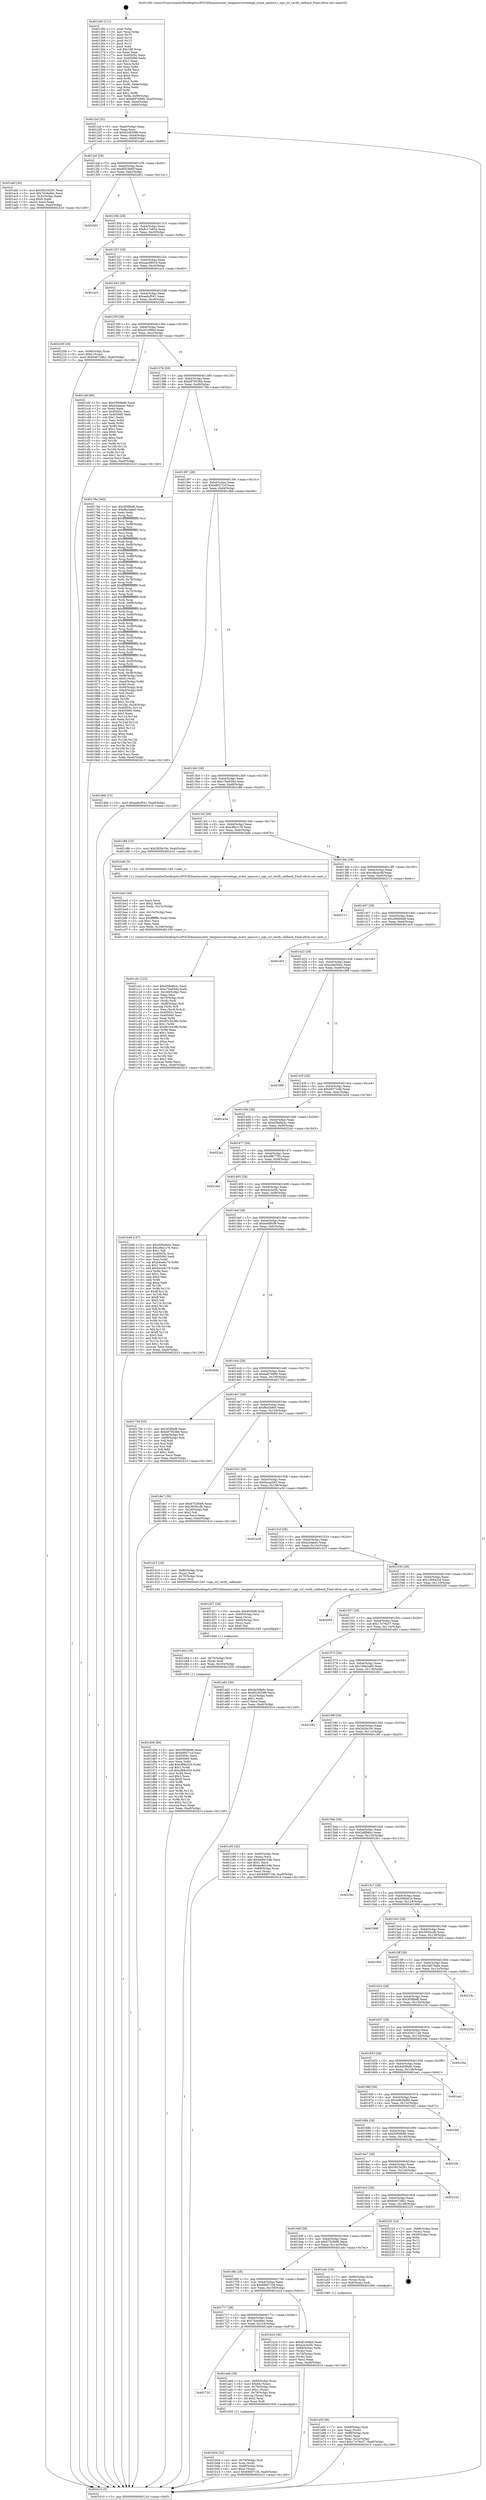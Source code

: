 digraph "0x401260" {
  label = "0x401260 (/mnt/c/Users/mathe/Desktop/tcc/POCII/binaries/extr_tenginesrceventngx_event_openssl.c_ngx_ssl_verify_callback_Final-ollvm.out::main(0))"
  labelloc = "t"
  node[shape=record]

  Entry [label="",width=0.3,height=0.3,shape=circle,fillcolor=black,style=filled]
  "0x4012cf" [label="{
     0x4012cf [32]\l
     | [instrs]\l
     &nbsp;&nbsp;0x4012cf \<+6\>: mov -0xa0(%rbp),%eax\l
     &nbsp;&nbsp;0x4012d5 \<+2\>: mov %eax,%ecx\l
     &nbsp;&nbsp;0x4012d7 \<+6\>: sub $0x82c92098,%ecx\l
     &nbsp;&nbsp;0x4012dd \<+6\>: mov %eax,-0xb4(%rbp)\l
     &nbsp;&nbsp;0x4012e3 \<+6\>: mov %ecx,-0xb8(%rbp)\l
     &nbsp;&nbsp;0x4012e9 \<+6\>: je 0000000000401abf \<main+0x85f\>\l
  }"]
  "0x401abf" [label="{
     0x401abf [30]\l
     | [instrs]\l
     &nbsp;&nbsp;0x401abf \<+5\>: mov $0x59234281,%eax\l
     &nbsp;&nbsp;0x401ac4 \<+5\>: mov $0x7444a8ec,%ecx\l
     &nbsp;&nbsp;0x401ac9 \<+3\>: mov -0x2c(%rbp),%edx\l
     &nbsp;&nbsp;0x401acc \<+3\>: cmp $0x0,%edx\l
     &nbsp;&nbsp;0x401acf \<+3\>: cmove %ecx,%eax\l
     &nbsp;&nbsp;0x401ad2 \<+6\>: mov %eax,-0xa0(%rbp)\l
     &nbsp;&nbsp;0x401ad8 \<+5\>: jmp 0000000000402410 \<main+0x11b0\>\l
  }"]
  "0x4012ef" [label="{
     0x4012ef [28]\l
     | [instrs]\l
     &nbsp;&nbsp;0x4012ef \<+5\>: jmp 00000000004012f4 \<main+0x94\>\l
     &nbsp;&nbsp;0x4012f4 \<+6\>: mov -0xb4(%rbp),%eax\l
     &nbsp;&nbsp;0x4012fa \<+5\>: sub $0x8353fe6f,%eax\l
     &nbsp;&nbsp;0x4012ff \<+6\>: mov %eax,-0xbc(%rbp)\l
     &nbsp;&nbsp;0x401305 \<+6\>: je 0000000000402401 \<main+0x11a1\>\l
  }"]
  Exit [label="",width=0.3,height=0.3,shape=circle,fillcolor=black,style=filled,peripheries=2]
  "0x402401" [label="{
     0x402401\l
  }", style=dashed]
  "0x40130b" [label="{
     0x40130b [28]\l
     | [instrs]\l
     &nbsp;&nbsp;0x40130b \<+5\>: jmp 0000000000401310 \<main+0xb0\>\l
     &nbsp;&nbsp;0x401310 \<+6\>: mov -0xb4(%rbp),%eax\l
     &nbsp;&nbsp;0x401316 \<+5\>: sub $0x8c17a82e,%eax\l
     &nbsp;&nbsp;0x40131b \<+6\>: mov %eax,-0xc0(%rbp)\l
     &nbsp;&nbsp;0x401321 \<+6\>: je 00000000004021fa \<main+0xf9a\>\l
  }"]
  "0x401d56" [label="{
     0x401d56 [96]\l
     | [instrs]\l
     &nbsp;&nbsp;0x401d56 \<+5\>: mov $0x55f09b86,%eax\l
     &nbsp;&nbsp;0x401d5b \<+5\>: mov $0xb99371cf,%esi\l
     &nbsp;&nbsp;0x401d60 \<+7\>: mov 0x40505c,%ecx\l
     &nbsp;&nbsp;0x401d67 \<+7\>: mov 0x405060,%edx\l
     &nbsp;&nbsp;0x401d6e \<+3\>: mov %ecx,%r8d\l
     &nbsp;&nbsp;0x401d71 \<+7\>: add $0xcf68c020,%r8d\l
     &nbsp;&nbsp;0x401d78 \<+4\>: sub $0x1,%r8d\l
     &nbsp;&nbsp;0x401d7c \<+7\>: sub $0xcf68c020,%r8d\l
     &nbsp;&nbsp;0x401d83 \<+4\>: imul %r8d,%ecx\l
     &nbsp;&nbsp;0x401d87 \<+3\>: and $0x1,%ecx\l
     &nbsp;&nbsp;0x401d8a \<+3\>: cmp $0x0,%ecx\l
     &nbsp;&nbsp;0x401d8d \<+4\>: sete %r9b\l
     &nbsp;&nbsp;0x401d91 \<+3\>: cmp $0xa,%edx\l
     &nbsp;&nbsp;0x401d94 \<+4\>: setl %r10b\l
     &nbsp;&nbsp;0x401d98 \<+3\>: mov %r9b,%r11b\l
     &nbsp;&nbsp;0x401d9b \<+3\>: and %r10b,%r11b\l
     &nbsp;&nbsp;0x401d9e \<+3\>: xor %r10b,%r9b\l
     &nbsp;&nbsp;0x401da1 \<+3\>: or %r9b,%r11b\l
     &nbsp;&nbsp;0x401da4 \<+4\>: test $0x1,%r11b\l
     &nbsp;&nbsp;0x401da8 \<+3\>: cmovne %esi,%eax\l
     &nbsp;&nbsp;0x401dab \<+6\>: mov %eax,-0xa0(%rbp)\l
     &nbsp;&nbsp;0x401db1 \<+5\>: jmp 0000000000402410 \<main+0x11b0\>\l
  }"]
  "0x4021fa" [label="{
     0x4021fa\l
  }", style=dashed]
  "0x401327" [label="{
     0x401327 [28]\l
     | [instrs]\l
     &nbsp;&nbsp;0x401327 \<+5\>: jmp 000000000040132c \<main+0xcc\>\l
     &nbsp;&nbsp;0x40132c \<+6\>: mov -0xb4(%rbp),%eax\l
     &nbsp;&nbsp;0x401332 \<+5\>: sub $0xaac69016,%eax\l
     &nbsp;&nbsp;0x401337 \<+6\>: mov %eax,-0xc4(%rbp)\l
     &nbsp;&nbsp;0x40133d \<+6\>: je 0000000000401ec3 \<main+0xc63\>\l
  }"]
  "0x401d44" [label="{
     0x401d44 [18]\l
     | [instrs]\l
     &nbsp;&nbsp;0x401d44 \<+4\>: mov -0x70(%rbp),%rdi\l
     &nbsp;&nbsp;0x401d48 \<+3\>: mov (%rdi),%rdi\l
     &nbsp;&nbsp;0x401d4b \<+6\>: mov %eax,-0x164(%rbp)\l
     &nbsp;&nbsp;0x401d51 \<+5\>: call 0000000000401030 \<free@plt\>\l
     | [calls]\l
     &nbsp;&nbsp;0x401030 \{1\} (unknown)\l
  }"]
  "0x401ec3" [label="{
     0x401ec3\l
  }", style=dashed]
  "0x401343" [label="{
     0x401343 [28]\l
     | [instrs]\l
     &nbsp;&nbsp;0x401343 \<+5\>: jmp 0000000000401348 \<main+0xe8\>\l
     &nbsp;&nbsp;0x401348 \<+6\>: mov -0xb4(%rbp),%eax\l
     &nbsp;&nbsp;0x40134e \<+5\>: sub $0xae6cf541,%eax\l
     &nbsp;&nbsp;0x401353 \<+6\>: mov %eax,-0xc8(%rbp)\l
     &nbsp;&nbsp;0x401359 \<+6\>: je 0000000000402209 \<main+0xfa9\>\l
  }"]
  "0x401d27" [label="{
     0x401d27 [29]\l
     | [instrs]\l
     &nbsp;&nbsp;0x401d27 \<+10\>: movabs $0x4030d6,%rdi\l
     &nbsp;&nbsp;0x401d31 \<+4\>: mov -0x60(%rbp),%rsi\l
     &nbsp;&nbsp;0x401d35 \<+2\>: mov %eax,(%rsi)\l
     &nbsp;&nbsp;0x401d37 \<+4\>: mov -0x60(%rbp),%rsi\l
     &nbsp;&nbsp;0x401d3b \<+2\>: mov (%rsi),%esi\l
     &nbsp;&nbsp;0x401d3d \<+2\>: mov $0x0,%al\l
     &nbsp;&nbsp;0x401d3f \<+5\>: call 0000000000401040 \<printf@plt\>\l
     | [calls]\l
     &nbsp;&nbsp;0x401040 \{1\} (unknown)\l
  }"]
  "0x402209" [label="{
     0x402209 [28]\l
     | [instrs]\l
     &nbsp;&nbsp;0x402209 \<+7\>: mov -0x98(%rbp),%rax\l
     &nbsp;&nbsp;0x402210 \<+6\>: movl $0x0,(%rax)\l
     &nbsp;&nbsp;0x402216 \<+10\>: movl $0x646728b1,-0xa0(%rbp)\l
     &nbsp;&nbsp;0x402220 \<+5\>: jmp 0000000000402410 \<main+0x11b0\>\l
  }"]
  "0x40135f" [label="{
     0x40135f [28]\l
     | [instrs]\l
     &nbsp;&nbsp;0x40135f \<+5\>: jmp 0000000000401364 \<main+0x104\>\l
     &nbsp;&nbsp;0x401364 \<+6\>: mov -0xb4(%rbp),%eax\l
     &nbsp;&nbsp;0x40136a \<+5\>: sub $0xaf1c68bd,%eax\l
     &nbsp;&nbsp;0x40136f \<+6\>: mov %eax,-0xcc(%rbp)\l
     &nbsp;&nbsp;0x401375 \<+6\>: je 0000000000401cbf \<main+0xa5f\>\l
  }"]
  "0x401c0c" [label="{
     0x401c0c [122]\l
     | [instrs]\l
     &nbsp;&nbsp;0x401c0c \<+5\>: mov $0xd59a6b4c,%ecx\l
     &nbsp;&nbsp;0x401c11 \<+5\>: mov $0xc7be8344,%edx\l
     &nbsp;&nbsp;0x401c16 \<+6\>: mov -0x160(%rbp),%esi\l
     &nbsp;&nbsp;0x401c1c \<+3\>: imul %eax,%esi\l
     &nbsp;&nbsp;0x401c1f \<+4\>: mov -0x70(%rbp),%rdi\l
     &nbsp;&nbsp;0x401c23 \<+3\>: mov (%rdi),%rdi\l
     &nbsp;&nbsp;0x401c26 \<+4\>: mov -0x68(%rbp),%r8\l
     &nbsp;&nbsp;0x401c2a \<+3\>: movslq (%r8),%r8\l
     &nbsp;&nbsp;0x401c2d \<+4\>: mov %esi,(%rdi,%r8,4)\l
     &nbsp;&nbsp;0x401c31 \<+7\>: mov 0x40505c,%eax\l
     &nbsp;&nbsp;0x401c38 \<+7\>: mov 0x405060,%esi\l
     &nbsp;&nbsp;0x401c3f \<+3\>: mov %eax,%r9d\l
     &nbsp;&nbsp;0x401c42 \<+7\>: sub $0x9010439b,%r9d\l
     &nbsp;&nbsp;0x401c49 \<+4\>: sub $0x1,%r9d\l
     &nbsp;&nbsp;0x401c4d \<+7\>: add $0x9010439b,%r9d\l
     &nbsp;&nbsp;0x401c54 \<+4\>: imul %r9d,%eax\l
     &nbsp;&nbsp;0x401c58 \<+3\>: and $0x1,%eax\l
     &nbsp;&nbsp;0x401c5b \<+3\>: cmp $0x0,%eax\l
     &nbsp;&nbsp;0x401c5e \<+4\>: sete %r10b\l
     &nbsp;&nbsp;0x401c62 \<+3\>: cmp $0xa,%esi\l
     &nbsp;&nbsp;0x401c65 \<+4\>: setl %r11b\l
     &nbsp;&nbsp;0x401c69 \<+3\>: mov %r10b,%bl\l
     &nbsp;&nbsp;0x401c6c \<+3\>: and %r11b,%bl\l
     &nbsp;&nbsp;0x401c6f \<+3\>: xor %r11b,%r10b\l
     &nbsp;&nbsp;0x401c72 \<+3\>: or %r10b,%bl\l
     &nbsp;&nbsp;0x401c75 \<+3\>: test $0x1,%bl\l
     &nbsp;&nbsp;0x401c78 \<+3\>: cmovne %edx,%ecx\l
     &nbsp;&nbsp;0x401c7b \<+6\>: mov %ecx,-0xa0(%rbp)\l
     &nbsp;&nbsp;0x401c81 \<+5\>: jmp 0000000000402410 \<main+0x11b0\>\l
  }"]
  "0x401cbf" [label="{
     0x401cbf [86]\l
     | [instrs]\l
     &nbsp;&nbsp;0x401cbf \<+5\>: mov $0x55f09b86,%eax\l
     &nbsp;&nbsp;0x401cc4 \<+5\>: mov $0xb2daa4c,%ecx\l
     &nbsp;&nbsp;0x401cc9 \<+2\>: xor %edx,%edx\l
     &nbsp;&nbsp;0x401ccb \<+7\>: mov 0x40505c,%esi\l
     &nbsp;&nbsp;0x401cd2 \<+7\>: mov 0x405060,%edi\l
     &nbsp;&nbsp;0x401cd9 \<+3\>: sub $0x1,%edx\l
     &nbsp;&nbsp;0x401cdc \<+3\>: mov %esi,%r8d\l
     &nbsp;&nbsp;0x401cdf \<+3\>: add %edx,%r8d\l
     &nbsp;&nbsp;0x401ce2 \<+4\>: imul %r8d,%esi\l
     &nbsp;&nbsp;0x401ce6 \<+3\>: and $0x1,%esi\l
     &nbsp;&nbsp;0x401ce9 \<+3\>: cmp $0x0,%esi\l
     &nbsp;&nbsp;0x401cec \<+4\>: sete %r9b\l
     &nbsp;&nbsp;0x401cf0 \<+3\>: cmp $0xa,%edi\l
     &nbsp;&nbsp;0x401cf3 \<+4\>: setl %r10b\l
     &nbsp;&nbsp;0x401cf7 \<+3\>: mov %r9b,%r11b\l
     &nbsp;&nbsp;0x401cfa \<+3\>: and %r10b,%r11b\l
     &nbsp;&nbsp;0x401cfd \<+3\>: xor %r10b,%r9b\l
     &nbsp;&nbsp;0x401d00 \<+3\>: or %r9b,%r11b\l
     &nbsp;&nbsp;0x401d03 \<+4\>: test $0x1,%r11b\l
     &nbsp;&nbsp;0x401d07 \<+3\>: cmovne %ecx,%eax\l
     &nbsp;&nbsp;0x401d0a \<+6\>: mov %eax,-0xa0(%rbp)\l
     &nbsp;&nbsp;0x401d10 \<+5\>: jmp 0000000000402410 \<main+0x11b0\>\l
  }"]
  "0x40137b" [label="{
     0x40137b [28]\l
     | [instrs]\l
     &nbsp;&nbsp;0x40137b \<+5\>: jmp 0000000000401380 \<main+0x120\>\l
     &nbsp;&nbsp;0x401380 \<+6\>: mov -0xb4(%rbp),%eax\l
     &nbsp;&nbsp;0x401386 \<+5\>: sub $0xb8795384,%eax\l
     &nbsp;&nbsp;0x40138b \<+6\>: mov %eax,-0xd0(%rbp)\l
     &nbsp;&nbsp;0x401391 \<+6\>: je 000000000040178e \<main+0x52e\>\l
  }"]
  "0x401be0" [label="{
     0x401be0 [44]\l
     | [instrs]\l
     &nbsp;&nbsp;0x401be0 \<+2\>: xor %ecx,%ecx\l
     &nbsp;&nbsp;0x401be2 \<+5\>: mov $0x2,%edx\l
     &nbsp;&nbsp;0x401be7 \<+6\>: mov %edx,-0x15c(%rbp)\l
     &nbsp;&nbsp;0x401bed \<+1\>: cltd\l
     &nbsp;&nbsp;0x401bee \<+6\>: mov -0x15c(%rbp),%esi\l
     &nbsp;&nbsp;0x401bf4 \<+2\>: idiv %esi\l
     &nbsp;&nbsp;0x401bf6 \<+6\>: imul $0xfffffffe,%edx,%edx\l
     &nbsp;&nbsp;0x401bfc \<+3\>: sub $0x1,%ecx\l
     &nbsp;&nbsp;0x401bff \<+2\>: sub %ecx,%edx\l
     &nbsp;&nbsp;0x401c01 \<+6\>: mov %edx,-0x160(%rbp)\l
     &nbsp;&nbsp;0x401c07 \<+5\>: call 0000000000401160 \<next_i\>\l
     | [calls]\l
     &nbsp;&nbsp;0x401160 \{1\} (/mnt/c/Users/mathe/Desktop/tcc/POCII/binaries/extr_tenginesrceventngx_event_openssl.c_ngx_ssl_verify_callback_Final-ollvm.out::next_i)\l
  }"]
  "0x40178e" [label="{
     0x40178e [345]\l
     | [instrs]\l
     &nbsp;&nbsp;0x40178e \<+5\>: mov $0x3f3fbbf6,%eax\l
     &nbsp;&nbsp;0x401793 \<+5\>: mov $0xf8a3a8e5,%ecx\l
     &nbsp;&nbsp;0x401798 \<+2\>: xor %edx,%edx\l
     &nbsp;&nbsp;0x40179a \<+3\>: mov %rsp,%rsi\l
     &nbsp;&nbsp;0x40179d \<+4\>: add $0xfffffffffffffff0,%rsi\l
     &nbsp;&nbsp;0x4017a1 \<+3\>: mov %rsi,%rsp\l
     &nbsp;&nbsp;0x4017a4 \<+7\>: mov %rsi,-0x98(%rbp)\l
     &nbsp;&nbsp;0x4017ab \<+3\>: mov %rsp,%rsi\l
     &nbsp;&nbsp;0x4017ae \<+4\>: add $0xfffffffffffffff0,%rsi\l
     &nbsp;&nbsp;0x4017b2 \<+3\>: mov %rsi,%rsp\l
     &nbsp;&nbsp;0x4017b5 \<+3\>: mov %rsp,%rdi\l
     &nbsp;&nbsp;0x4017b8 \<+4\>: add $0xfffffffffffffff0,%rdi\l
     &nbsp;&nbsp;0x4017bc \<+3\>: mov %rdi,%rsp\l
     &nbsp;&nbsp;0x4017bf \<+7\>: mov %rdi,-0x90(%rbp)\l
     &nbsp;&nbsp;0x4017c6 \<+3\>: mov %rsp,%rdi\l
     &nbsp;&nbsp;0x4017c9 \<+4\>: add $0xfffffffffffffff0,%rdi\l
     &nbsp;&nbsp;0x4017cd \<+3\>: mov %rdi,%rsp\l
     &nbsp;&nbsp;0x4017d0 \<+7\>: mov %rdi,-0x88(%rbp)\l
     &nbsp;&nbsp;0x4017d7 \<+3\>: mov %rsp,%rdi\l
     &nbsp;&nbsp;0x4017da \<+4\>: add $0xfffffffffffffff0,%rdi\l
     &nbsp;&nbsp;0x4017de \<+3\>: mov %rdi,%rsp\l
     &nbsp;&nbsp;0x4017e1 \<+4\>: mov %rdi,-0x80(%rbp)\l
     &nbsp;&nbsp;0x4017e5 \<+3\>: mov %rsp,%rdi\l
     &nbsp;&nbsp;0x4017e8 \<+4\>: add $0xfffffffffffffff0,%rdi\l
     &nbsp;&nbsp;0x4017ec \<+3\>: mov %rdi,%rsp\l
     &nbsp;&nbsp;0x4017ef \<+4\>: mov %rdi,-0x78(%rbp)\l
     &nbsp;&nbsp;0x4017f3 \<+3\>: mov %rsp,%rdi\l
     &nbsp;&nbsp;0x4017f6 \<+4\>: add $0xfffffffffffffff0,%rdi\l
     &nbsp;&nbsp;0x4017fa \<+3\>: mov %rdi,%rsp\l
     &nbsp;&nbsp;0x4017fd \<+4\>: mov %rdi,-0x70(%rbp)\l
     &nbsp;&nbsp;0x401801 \<+3\>: mov %rsp,%rdi\l
     &nbsp;&nbsp;0x401804 \<+4\>: add $0xfffffffffffffff0,%rdi\l
     &nbsp;&nbsp;0x401808 \<+3\>: mov %rdi,%rsp\l
     &nbsp;&nbsp;0x40180b \<+4\>: mov %rdi,-0x68(%rbp)\l
     &nbsp;&nbsp;0x40180f \<+3\>: mov %rsp,%rdi\l
     &nbsp;&nbsp;0x401812 \<+4\>: add $0xfffffffffffffff0,%rdi\l
     &nbsp;&nbsp;0x401816 \<+3\>: mov %rdi,%rsp\l
     &nbsp;&nbsp;0x401819 \<+4\>: mov %rdi,-0x60(%rbp)\l
     &nbsp;&nbsp;0x40181d \<+3\>: mov %rsp,%rdi\l
     &nbsp;&nbsp;0x401820 \<+4\>: add $0xfffffffffffffff0,%rdi\l
     &nbsp;&nbsp;0x401824 \<+3\>: mov %rdi,%rsp\l
     &nbsp;&nbsp;0x401827 \<+4\>: mov %rdi,-0x58(%rbp)\l
     &nbsp;&nbsp;0x40182b \<+3\>: mov %rsp,%rdi\l
     &nbsp;&nbsp;0x40182e \<+4\>: add $0xfffffffffffffff0,%rdi\l
     &nbsp;&nbsp;0x401832 \<+3\>: mov %rdi,%rsp\l
     &nbsp;&nbsp;0x401835 \<+4\>: mov %rdi,-0x50(%rbp)\l
     &nbsp;&nbsp;0x401839 \<+3\>: mov %rsp,%rdi\l
     &nbsp;&nbsp;0x40183c \<+4\>: add $0xfffffffffffffff0,%rdi\l
     &nbsp;&nbsp;0x401840 \<+3\>: mov %rdi,%rsp\l
     &nbsp;&nbsp;0x401843 \<+4\>: mov %rdi,-0x48(%rbp)\l
     &nbsp;&nbsp;0x401847 \<+3\>: mov %rsp,%rdi\l
     &nbsp;&nbsp;0x40184a \<+4\>: add $0xfffffffffffffff0,%rdi\l
     &nbsp;&nbsp;0x40184e \<+3\>: mov %rdi,%rsp\l
     &nbsp;&nbsp;0x401851 \<+4\>: mov %rdi,-0x40(%rbp)\l
     &nbsp;&nbsp;0x401855 \<+3\>: mov %rsp,%rdi\l
     &nbsp;&nbsp;0x401858 \<+4\>: add $0xfffffffffffffff0,%rdi\l
     &nbsp;&nbsp;0x40185c \<+3\>: mov %rdi,%rsp\l
     &nbsp;&nbsp;0x40185f \<+4\>: mov %rdi,-0x38(%rbp)\l
     &nbsp;&nbsp;0x401863 \<+7\>: mov -0x98(%rbp),%rdi\l
     &nbsp;&nbsp;0x40186a \<+6\>: movl $0x0,(%rdi)\l
     &nbsp;&nbsp;0x401870 \<+7\>: mov -0xa4(%rbp),%r8d\l
     &nbsp;&nbsp;0x401877 \<+3\>: mov %r8d,(%rsi)\l
     &nbsp;&nbsp;0x40187a \<+7\>: mov -0x90(%rbp),%rdi\l
     &nbsp;&nbsp;0x401881 \<+7\>: mov -0xb0(%rbp),%r9\l
     &nbsp;&nbsp;0x401888 \<+3\>: mov %r9,(%rdi)\l
     &nbsp;&nbsp;0x40188b \<+3\>: cmpl $0x2,(%rsi)\l
     &nbsp;&nbsp;0x40188e \<+4\>: setne %r10b\l
     &nbsp;&nbsp;0x401892 \<+4\>: and $0x1,%r10b\l
     &nbsp;&nbsp;0x401896 \<+4\>: mov %r10b,-0x2d(%rbp)\l
     &nbsp;&nbsp;0x40189a \<+8\>: mov 0x40505c,%r11d\l
     &nbsp;&nbsp;0x4018a2 \<+7\>: mov 0x405060,%ebx\l
     &nbsp;&nbsp;0x4018a9 \<+3\>: sub $0x1,%edx\l
     &nbsp;&nbsp;0x4018ac \<+3\>: mov %r11d,%r14d\l
     &nbsp;&nbsp;0x4018af \<+3\>: add %edx,%r14d\l
     &nbsp;&nbsp;0x4018b2 \<+4\>: imul %r14d,%r11d\l
     &nbsp;&nbsp;0x4018b6 \<+4\>: and $0x1,%r11d\l
     &nbsp;&nbsp;0x4018ba \<+4\>: cmp $0x0,%r11d\l
     &nbsp;&nbsp;0x4018be \<+4\>: sete %r10b\l
     &nbsp;&nbsp;0x4018c2 \<+3\>: cmp $0xa,%ebx\l
     &nbsp;&nbsp;0x4018c5 \<+4\>: setl %r15b\l
     &nbsp;&nbsp;0x4018c9 \<+3\>: mov %r10b,%r12b\l
     &nbsp;&nbsp;0x4018cc \<+3\>: and %r15b,%r12b\l
     &nbsp;&nbsp;0x4018cf \<+3\>: xor %r15b,%r10b\l
     &nbsp;&nbsp;0x4018d2 \<+3\>: or %r10b,%r12b\l
     &nbsp;&nbsp;0x4018d5 \<+4\>: test $0x1,%r12b\l
     &nbsp;&nbsp;0x4018d9 \<+3\>: cmovne %ecx,%eax\l
     &nbsp;&nbsp;0x4018dc \<+6\>: mov %eax,-0xa0(%rbp)\l
     &nbsp;&nbsp;0x4018e2 \<+5\>: jmp 0000000000402410 \<main+0x11b0\>\l
  }"]
  "0x401397" [label="{
     0x401397 [28]\l
     | [instrs]\l
     &nbsp;&nbsp;0x401397 \<+5\>: jmp 000000000040139c \<main+0x13c\>\l
     &nbsp;&nbsp;0x40139c \<+6\>: mov -0xb4(%rbp),%eax\l
     &nbsp;&nbsp;0x4013a2 \<+5\>: sub $0xb99371cf,%eax\l
     &nbsp;&nbsp;0x4013a7 \<+6\>: mov %eax,-0xd4(%rbp)\l
     &nbsp;&nbsp;0x4013ad \<+6\>: je 0000000000401db6 \<main+0xb56\>\l
  }"]
  "0x401b04" [label="{
     0x401b04 [32]\l
     | [instrs]\l
     &nbsp;&nbsp;0x401b04 \<+4\>: mov -0x70(%rbp),%rdi\l
     &nbsp;&nbsp;0x401b08 \<+3\>: mov %rax,(%rdi)\l
     &nbsp;&nbsp;0x401b0b \<+4\>: mov -0x68(%rbp),%rax\l
     &nbsp;&nbsp;0x401b0f \<+6\>: movl $0x0,(%rax)\l
     &nbsp;&nbsp;0x401b15 \<+10\>: movl $0x69d071f4,-0xa0(%rbp)\l
     &nbsp;&nbsp;0x401b1f \<+5\>: jmp 0000000000402410 \<main+0x11b0\>\l
  }"]
  "0x401db6" [label="{
     0x401db6 [15]\l
     | [instrs]\l
     &nbsp;&nbsp;0x401db6 \<+10\>: movl $0xae6cf541,-0xa0(%rbp)\l
     &nbsp;&nbsp;0x401dc0 \<+5\>: jmp 0000000000402410 \<main+0x11b0\>\l
  }"]
  "0x4013b3" [label="{
     0x4013b3 [28]\l
     | [instrs]\l
     &nbsp;&nbsp;0x4013b3 \<+5\>: jmp 00000000004013b8 \<main+0x158\>\l
     &nbsp;&nbsp;0x4013b8 \<+6\>: mov -0xb4(%rbp),%eax\l
     &nbsp;&nbsp;0x4013be \<+5\>: sub $0xc7be8344,%eax\l
     &nbsp;&nbsp;0x4013c3 \<+6\>: mov %eax,-0xd8(%rbp)\l
     &nbsp;&nbsp;0x4013c9 \<+6\>: je 0000000000401c86 \<main+0xa26\>\l
  }"]
  "0x401733" [label="{
     0x401733\l
  }", style=dashed]
  "0x401c86" [label="{
     0x401c86 [15]\l
     | [instrs]\l
     &nbsp;&nbsp;0x401c86 \<+10\>: movl $0x282fe19c,-0xa0(%rbp)\l
     &nbsp;&nbsp;0x401c90 \<+5\>: jmp 0000000000402410 \<main+0x11b0\>\l
  }"]
  "0x4013cf" [label="{
     0x4013cf [28]\l
     | [instrs]\l
     &nbsp;&nbsp;0x4013cf \<+5\>: jmp 00000000004013d4 \<main+0x174\>\l
     &nbsp;&nbsp;0x4013d4 \<+6\>: mov -0xb4(%rbp),%eax\l
     &nbsp;&nbsp;0x4013da \<+5\>: sub $0xc8fa1c76,%eax\l
     &nbsp;&nbsp;0x4013df \<+6\>: mov %eax,-0xdc(%rbp)\l
     &nbsp;&nbsp;0x4013e5 \<+6\>: je 0000000000401bdb \<main+0x97b\>\l
  }"]
  "0x401add" [label="{
     0x401add [39]\l
     | [instrs]\l
     &nbsp;&nbsp;0x401add \<+4\>: mov -0x80(%rbp),%rax\l
     &nbsp;&nbsp;0x401ae1 \<+6\>: movl $0x64,(%rax)\l
     &nbsp;&nbsp;0x401ae7 \<+4\>: mov -0x78(%rbp),%rax\l
     &nbsp;&nbsp;0x401aeb \<+6\>: movl $0x1,(%rax)\l
     &nbsp;&nbsp;0x401af1 \<+4\>: mov -0x78(%rbp),%rax\l
     &nbsp;&nbsp;0x401af5 \<+3\>: movslq (%rax),%rax\l
     &nbsp;&nbsp;0x401af8 \<+4\>: shl $0x2,%rax\l
     &nbsp;&nbsp;0x401afc \<+3\>: mov %rax,%rdi\l
     &nbsp;&nbsp;0x401aff \<+5\>: call 0000000000401050 \<malloc@plt\>\l
     | [calls]\l
     &nbsp;&nbsp;0x401050 \{1\} (unknown)\l
  }"]
  "0x401bdb" [label="{
     0x401bdb [5]\l
     | [instrs]\l
     &nbsp;&nbsp;0x401bdb \<+5\>: call 0000000000401160 \<next_i\>\l
     | [calls]\l
     &nbsp;&nbsp;0x401160 \{1\} (/mnt/c/Users/mathe/Desktop/tcc/POCII/binaries/extr_tenginesrceventngx_event_openssl.c_ngx_ssl_verify_callback_Final-ollvm.out::next_i)\l
  }"]
  "0x4013eb" [label="{
     0x4013eb [28]\l
     | [instrs]\l
     &nbsp;&nbsp;0x4013eb \<+5\>: jmp 00000000004013f0 \<main+0x190\>\l
     &nbsp;&nbsp;0x4013f0 \<+6\>: mov -0xb4(%rbp),%eax\l
     &nbsp;&nbsp;0x4013f6 \<+5\>: sub $0xc9bcac9f,%eax\l
     &nbsp;&nbsp;0x4013fb \<+6\>: mov %eax,-0xe0(%rbp)\l
     &nbsp;&nbsp;0x401401 \<+6\>: je 0000000000402111 \<main+0xeb1\>\l
  }"]
  "0x401717" [label="{
     0x401717 [28]\l
     | [instrs]\l
     &nbsp;&nbsp;0x401717 \<+5\>: jmp 000000000040171c \<main+0x4bc\>\l
     &nbsp;&nbsp;0x40171c \<+6\>: mov -0xb4(%rbp),%eax\l
     &nbsp;&nbsp;0x401722 \<+5\>: sub $0x7444a8ec,%eax\l
     &nbsp;&nbsp;0x401727 \<+6\>: mov %eax,-0x154(%rbp)\l
     &nbsp;&nbsp;0x40172d \<+6\>: je 0000000000401add \<main+0x87d\>\l
  }"]
  "0x402111" [label="{
     0x402111\l
  }", style=dashed]
  "0x401407" [label="{
     0x401407 [28]\l
     | [instrs]\l
     &nbsp;&nbsp;0x401407 \<+5\>: jmp 000000000040140c \<main+0x1ac\>\l
     &nbsp;&nbsp;0x40140c \<+6\>: mov -0xb4(%rbp),%eax\l
     &nbsp;&nbsp;0x401412 \<+5\>: sub $0xcb9e94e0,%eax\l
     &nbsp;&nbsp;0x401417 \<+6\>: mov %eax,-0xe4(%rbp)\l
     &nbsp;&nbsp;0x40141d \<+6\>: je 0000000000401dc5 \<main+0xb65\>\l
  }"]
  "0x401b24" [label="{
     0x401b24 [36]\l
     | [instrs]\l
     &nbsp;&nbsp;0x401b24 \<+5\>: mov $0xaf1c68bd,%eax\l
     &nbsp;&nbsp;0x401b29 \<+5\>: mov $0xe2a3e5fc,%ecx\l
     &nbsp;&nbsp;0x401b2e \<+4\>: mov -0x68(%rbp),%rdx\l
     &nbsp;&nbsp;0x401b32 \<+2\>: mov (%rdx),%esi\l
     &nbsp;&nbsp;0x401b34 \<+4\>: mov -0x78(%rbp),%rdx\l
     &nbsp;&nbsp;0x401b38 \<+2\>: cmp (%rdx),%esi\l
     &nbsp;&nbsp;0x401b3a \<+3\>: cmovl %ecx,%eax\l
     &nbsp;&nbsp;0x401b3d \<+6\>: mov %eax,-0xa0(%rbp)\l
     &nbsp;&nbsp;0x401b43 \<+5\>: jmp 0000000000402410 \<main+0x11b0\>\l
  }"]
  "0x401dc5" [label="{
     0x401dc5\l
  }", style=dashed]
  "0x401423" [label="{
     0x401423 [28]\l
     | [instrs]\l
     &nbsp;&nbsp;0x401423 \<+5\>: jmp 0000000000401428 \<main+0x1c8\>\l
     &nbsp;&nbsp;0x401428 \<+6\>: mov -0xb4(%rbp),%eax\l
     &nbsp;&nbsp;0x40142e \<+5\>: sub $0xcdab50e2,%eax\l
     &nbsp;&nbsp;0x401433 \<+6\>: mov %eax,-0xe8(%rbp)\l
     &nbsp;&nbsp;0x401439 \<+6\>: je 0000000000401f99 \<main+0xd39\>\l
  }"]
  "0x401a5f" [label="{
     0x401a5f [36]\l
     | [instrs]\l
     &nbsp;&nbsp;0x401a5f \<+7\>: mov -0x88(%rbp),%rdi\l
     &nbsp;&nbsp;0x401a66 \<+2\>: mov %eax,(%rdi)\l
     &nbsp;&nbsp;0x401a68 \<+7\>: mov -0x88(%rbp),%rdi\l
     &nbsp;&nbsp;0x401a6f \<+2\>: mov (%rdi),%eax\l
     &nbsp;&nbsp;0x401a71 \<+3\>: mov %eax,-0x2c(%rbp)\l
     &nbsp;&nbsp;0x401a74 \<+10\>: movl $0x17e76e37,-0xa0(%rbp)\l
     &nbsp;&nbsp;0x401a7e \<+5\>: jmp 0000000000402410 \<main+0x11b0\>\l
  }"]
  "0x401f99" [label="{
     0x401f99\l
  }", style=dashed]
  "0x40143f" [label="{
     0x40143f [28]\l
     | [instrs]\l
     &nbsp;&nbsp;0x40143f \<+5\>: jmp 0000000000401444 \<main+0x1e4\>\l
     &nbsp;&nbsp;0x401444 \<+6\>: mov -0xb4(%rbp),%eax\l
     &nbsp;&nbsp;0x40144a \<+5\>: sub $0xd4572efe,%eax\l
     &nbsp;&nbsp;0x40144f \<+6\>: mov %eax,-0xec(%rbp)\l
     &nbsp;&nbsp;0x401455 \<+6\>: je 0000000000401a3d \<main+0x7dd\>\l
  }"]
  "0x4016fb" [label="{
     0x4016fb [28]\l
     | [instrs]\l
     &nbsp;&nbsp;0x4016fb \<+5\>: jmp 0000000000401700 \<main+0x4a0\>\l
     &nbsp;&nbsp;0x401700 \<+6\>: mov -0xb4(%rbp),%eax\l
     &nbsp;&nbsp;0x401706 \<+5\>: sub $0x69d071f4,%eax\l
     &nbsp;&nbsp;0x40170b \<+6\>: mov %eax,-0x150(%rbp)\l
     &nbsp;&nbsp;0x401711 \<+6\>: je 0000000000401b24 \<main+0x8c4\>\l
  }"]
  "0x401a3d" [label="{
     0x401a3d\l
  }", style=dashed]
  "0x40145b" [label="{
     0x40145b [28]\l
     | [instrs]\l
     &nbsp;&nbsp;0x40145b \<+5\>: jmp 0000000000401460 \<main+0x200\>\l
     &nbsp;&nbsp;0x401460 \<+6\>: mov -0xb4(%rbp),%eax\l
     &nbsp;&nbsp;0x401466 \<+5\>: sub $0xd59a6b4c,%eax\l
     &nbsp;&nbsp;0x40146b \<+6\>: mov %eax,-0xf0(%rbp)\l
     &nbsp;&nbsp;0x401471 \<+6\>: je 00000000004022a3 \<main+0x1043\>\l
  }"]
  "0x401a4c" [label="{
     0x401a4c [19]\l
     | [instrs]\l
     &nbsp;&nbsp;0x401a4c \<+7\>: mov -0x90(%rbp),%rax\l
     &nbsp;&nbsp;0x401a53 \<+3\>: mov (%rax),%rax\l
     &nbsp;&nbsp;0x401a56 \<+4\>: mov 0x8(%rax),%rdi\l
     &nbsp;&nbsp;0x401a5a \<+5\>: call 0000000000401060 \<atoi@plt\>\l
     | [calls]\l
     &nbsp;&nbsp;0x401060 \{1\} (unknown)\l
  }"]
  "0x4022a3" [label="{
     0x4022a3\l
  }", style=dashed]
  "0x401477" [label="{
     0x401477 [28]\l
     | [instrs]\l
     &nbsp;&nbsp;0x401477 \<+5\>: jmp 000000000040147c \<main+0x21c\>\l
     &nbsp;&nbsp;0x40147c \<+6\>: mov -0xb4(%rbp),%eax\l
     &nbsp;&nbsp;0x401482 \<+5\>: sub $0xd8677f2c,%eax\l
     &nbsp;&nbsp;0x401487 \<+6\>: mov %eax,-0xf4(%rbp)\l
     &nbsp;&nbsp;0x40148d \<+6\>: je 0000000000401e0c \<main+0xbac\>\l
  }"]
  "0x4016df" [label="{
     0x4016df [28]\l
     | [instrs]\l
     &nbsp;&nbsp;0x4016df \<+5\>: jmp 00000000004016e4 \<main+0x484\>\l
     &nbsp;&nbsp;0x4016e4 \<+6\>: mov -0xb4(%rbp),%eax\l
     &nbsp;&nbsp;0x4016ea \<+5\>: sub $0x675284f6,%eax\l
     &nbsp;&nbsp;0x4016ef \<+6\>: mov %eax,-0x14c(%rbp)\l
     &nbsp;&nbsp;0x4016f5 \<+6\>: je 0000000000401a4c \<main+0x7ec\>\l
  }"]
  "0x401e0c" [label="{
     0x401e0c\l
  }", style=dashed]
  "0x401493" [label="{
     0x401493 [28]\l
     | [instrs]\l
     &nbsp;&nbsp;0x401493 \<+5\>: jmp 0000000000401498 \<main+0x238\>\l
     &nbsp;&nbsp;0x401498 \<+6\>: mov -0xb4(%rbp),%eax\l
     &nbsp;&nbsp;0x40149e \<+5\>: sub $0xe2a3e5fc,%eax\l
     &nbsp;&nbsp;0x4014a3 \<+6\>: mov %eax,-0xf8(%rbp)\l
     &nbsp;&nbsp;0x4014a9 \<+6\>: je 0000000000401b48 \<main+0x8e8\>\l
  }"]
  "0x402225" [label="{
     0x402225 [24]\l
     | [instrs]\l
     &nbsp;&nbsp;0x402225 \<+7\>: mov -0x98(%rbp),%rax\l
     &nbsp;&nbsp;0x40222c \<+2\>: mov (%rax),%eax\l
     &nbsp;&nbsp;0x40222e \<+4\>: lea -0x28(%rbp),%rsp\l
     &nbsp;&nbsp;0x402232 \<+1\>: pop %rbx\l
     &nbsp;&nbsp;0x402233 \<+2\>: pop %r12\l
     &nbsp;&nbsp;0x402235 \<+2\>: pop %r13\l
     &nbsp;&nbsp;0x402237 \<+2\>: pop %r14\l
     &nbsp;&nbsp;0x402239 \<+2\>: pop %r15\l
     &nbsp;&nbsp;0x40223b \<+1\>: pop %rbp\l
     &nbsp;&nbsp;0x40223c \<+1\>: ret\l
  }"]
  "0x401b48" [label="{
     0x401b48 [147]\l
     | [instrs]\l
     &nbsp;&nbsp;0x401b48 \<+5\>: mov $0xd59a6b4c,%eax\l
     &nbsp;&nbsp;0x401b4d \<+5\>: mov $0xc8fa1c76,%ecx\l
     &nbsp;&nbsp;0x401b52 \<+2\>: mov $0x1,%dl\l
     &nbsp;&nbsp;0x401b54 \<+7\>: mov 0x40505c,%esi\l
     &nbsp;&nbsp;0x401b5b \<+7\>: mov 0x405060,%edi\l
     &nbsp;&nbsp;0x401b62 \<+3\>: mov %esi,%r8d\l
     &nbsp;&nbsp;0x401b65 \<+7\>: sub $0xb4ce6c79,%r8d\l
     &nbsp;&nbsp;0x401b6c \<+4\>: sub $0x1,%r8d\l
     &nbsp;&nbsp;0x401b70 \<+7\>: add $0xb4ce6c79,%r8d\l
     &nbsp;&nbsp;0x401b77 \<+4\>: imul %r8d,%esi\l
     &nbsp;&nbsp;0x401b7b \<+3\>: and $0x1,%esi\l
     &nbsp;&nbsp;0x401b7e \<+3\>: cmp $0x0,%esi\l
     &nbsp;&nbsp;0x401b81 \<+4\>: sete %r9b\l
     &nbsp;&nbsp;0x401b85 \<+3\>: cmp $0xa,%edi\l
     &nbsp;&nbsp;0x401b88 \<+4\>: setl %r10b\l
     &nbsp;&nbsp;0x401b8c \<+3\>: mov %r9b,%r11b\l
     &nbsp;&nbsp;0x401b8f \<+4\>: xor $0xff,%r11b\l
     &nbsp;&nbsp;0x401b93 \<+3\>: mov %r10b,%bl\l
     &nbsp;&nbsp;0x401b96 \<+3\>: xor $0xff,%bl\l
     &nbsp;&nbsp;0x401b99 \<+3\>: xor $0x0,%dl\l
     &nbsp;&nbsp;0x401b9c \<+3\>: mov %r11b,%r14b\l
     &nbsp;&nbsp;0x401b9f \<+4\>: and $0x0,%r14b\l
     &nbsp;&nbsp;0x401ba3 \<+3\>: and %dl,%r9b\l
     &nbsp;&nbsp;0x401ba6 \<+3\>: mov %bl,%r15b\l
     &nbsp;&nbsp;0x401ba9 \<+4\>: and $0x0,%r15b\l
     &nbsp;&nbsp;0x401bad \<+3\>: and %dl,%r10b\l
     &nbsp;&nbsp;0x401bb0 \<+3\>: or %r9b,%r14b\l
     &nbsp;&nbsp;0x401bb3 \<+3\>: or %r10b,%r15b\l
     &nbsp;&nbsp;0x401bb6 \<+3\>: xor %r15b,%r14b\l
     &nbsp;&nbsp;0x401bb9 \<+3\>: or %bl,%r11b\l
     &nbsp;&nbsp;0x401bbc \<+4\>: xor $0xff,%r11b\l
     &nbsp;&nbsp;0x401bc0 \<+3\>: or $0x0,%dl\l
     &nbsp;&nbsp;0x401bc3 \<+3\>: and %dl,%r11b\l
     &nbsp;&nbsp;0x401bc6 \<+3\>: or %r11b,%r14b\l
     &nbsp;&nbsp;0x401bc9 \<+4\>: test $0x1,%r14b\l
     &nbsp;&nbsp;0x401bcd \<+3\>: cmovne %ecx,%eax\l
     &nbsp;&nbsp;0x401bd0 \<+6\>: mov %eax,-0xa0(%rbp)\l
     &nbsp;&nbsp;0x401bd6 \<+5\>: jmp 0000000000402410 \<main+0x11b0\>\l
  }"]
  "0x4014af" [label="{
     0x4014af [28]\l
     | [instrs]\l
     &nbsp;&nbsp;0x4014af \<+5\>: jmp 00000000004014b4 \<main+0x254\>\l
     &nbsp;&nbsp;0x4014b4 \<+6\>: mov -0xb4(%rbp),%eax\l
     &nbsp;&nbsp;0x4014ba \<+5\>: sub $0xee0f0cf9,%eax\l
     &nbsp;&nbsp;0x4014bf \<+6\>: mov %eax,-0xfc(%rbp)\l
     &nbsp;&nbsp;0x4014c5 \<+6\>: je 000000000040205b \<main+0xdfb\>\l
  }"]
  "0x4016c3" [label="{
     0x4016c3 [28]\l
     | [instrs]\l
     &nbsp;&nbsp;0x4016c3 \<+5\>: jmp 00000000004016c8 \<main+0x468\>\l
     &nbsp;&nbsp;0x4016c8 \<+6\>: mov -0xb4(%rbp),%eax\l
     &nbsp;&nbsp;0x4016ce \<+5\>: sub $0x646728b1,%eax\l
     &nbsp;&nbsp;0x4016d3 \<+6\>: mov %eax,-0x148(%rbp)\l
     &nbsp;&nbsp;0x4016d9 \<+6\>: je 0000000000402225 \<main+0xfc5\>\l
  }"]
  "0x40205b" [label="{
     0x40205b\l
  }", style=dashed]
  "0x4014cb" [label="{
     0x4014cb [28]\l
     | [instrs]\l
     &nbsp;&nbsp;0x4014cb \<+5\>: jmp 00000000004014d0 \<main+0x270\>\l
     &nbsp;&nbsp;0x4014d0 \<+6\>: mov -0xb4(%rbp),%eax\l
     &nbsp;&nbsp;0x4014d6 \<+5\>: sub $0xee97b890,%eax\l
     &nbsp;&nbsp;0x4014db \<+6\>: mov %eax,-0x100(%rbp)\l
     &nbsp;&nbsp;0x4014e1 \<+6\>: je 0000000000401759 \<main+0x4f9\>\l
  }"]
  "0x402102" [label="{
     0x402102\l
  }", style=dashed]
  "0x401759" [label="{
     0x401759 [53]\l
     | [instrs]\l
     &nbsp;&nbsp;0x401759 \<+5\>: mov $0x3f3fbbf6,%eax\l
     &nbsp;&nbsp;0x40175e \<+5\>: mov $0xb8795384,%ecx\l
     &nbsp;&nbsp;0x401763 \<+6\>: mov -0x9a(%rbp),%dl\l
     &nbsp;&nbsp;0x401769 \<+7\>: mov -0x99(%rbp),%sil\l
     &nbsp;&nbsp;0x401770 \<+3\>: mov %dl,%dil\l
     &nbsp;&nbsp;0x401773 \<+3\>: and %sil,%dil\l
     &nbsp;&nbsp;0x401776 \<+3\>: xor %sil,%dl\l
     &nbsp;&nbsp;0x401779 \<+3\>: or %dl,%dil\l
     &nbsp;&nbsp;0x40177c \<+4\>: test $0x1,%dil\l
     &nbsp;&nbsp;0x401780 \<+3\>: cmovne %ecx,%eax\l
     &nbsp;&nbsp;0x401783 \<+6\>: mov %eax,-0xa0(%rbp)\l
     &nbsp;&nbsp;0x401789 \<+5\>: jmp 0000000000402410 \<main+0x11b0\>\l
  }"]
  "0x4014e7" [label="{
     0x4014e7 [28]\l
     | [instrs]\l
     &nbsp;&nbsp;0x4014e7 \<+5\>: jmp 00000000004014ec \<main+0x28c\>\l
     &nbsp;&nbsp;0x4014ec \<+6\>: mov -0xb4(%rbp),%eax\l
     &nbsp;&nbsp;0x4014f2 \<+5\>: sub $0xf8a3a8e5,%eax\l
     &nbsp;&nbsp;0x4014f7 \<+6\>: mov %eax,-0x104(%rbp)\l
     &nbsp;&nbsp;0x4014fd \<+6\>: je 00000000004018e7 \<main+0x687\>\l
  }"]
  "0x402410" [label="{
     0x402410 [5]\l
     | [instrs]\l
     &nbsp;&nbsp;0x402410 \<+5\>: jmp 00000000004012cf \<main+0x6f\>\l
  }"]
  "0x401260" [label="{
     0x401260 [111]\l
     | [instrs]\l
     &nbsp;&nbsp;0x401260 \<+1\>: push %rbp\l
     &nbsp;&nbsp;0x401261 \<+3\>: mov %rsp,%rbp\l
     &nbsp;&nbsp;0x401264 \<+2\>: push %r15\l
     &nbsp;&nbsp;0x401266 \<+2\>: push %r14\l
     &nbsp;&nbsp;0x401268 \<+2\>: push %r13\l
     &nbsp;&nbsp;0x40126a \<+2\>: push %r12\l
     &nbsp;&nbsp;0x40126c \<+1\>: push %rbx\l
     &nbsp;&nbsp;0x40126d \<+7\>: sub $0x168,%rsp\l
     &nbsp;&nbsp;0x401274 \<+2\>: xor %eax,%eax\l
     &nbsp;&nbsp;0x401276 \<+7\>: mov 0x40505c,%ecx\l
     &nbsp;&nbsp;0x40127d \<+7\>: mov 0x405060,%edx\l
     &nbsp;&nbsp;0x401284 \<+3\>: sub $0x1,%eax\l
     &nbsp;&nbsp;0x401287 \<+3\>: mov %ecx,%r8d\l
     &nbsp;&nbsp;0x40128a \<+3\>: add %eax,%r8d\l
     &nbsp;&nbsp;0x40128d \<+4\>: imul %r8d,%ecx\l
     &nbsp;&nbsp;0x401291 \<+3\>: and $0x1,%ecx\l
     &nbsp;&nbsp;0x401294 \<+3\>: cmp $0x0,%ecx\l
     &nbsp;&nbsp;0x401297 \<+4\>: sete %r9b\l
     &nbsp;&nbsp;0x40129b \<+4\>: and $0x1,%r9b\l
     &nbsp;&nbsp;0x40129f \<+7\>: mov %r9b,-0x9a(%rbp)\l
     &nbsp;&nbsp;0x4012a6 \<+3\>: cmp $0xa,%edx\l
     &nbsp;&nbsp;0x4012a9 \<+4\>: setl %r9b\l
     &nbsp;&nbsp;0x4012ad \<+4\>: and $0x1,%r9b\l
     &nbsp;&nbsp;0x4012b1 \<+7\>: mov %r9b,-0x99(%rbp)\l
     &nbsp;&nbsp;0x4012b8 \<+10\>: movl $0xee97b890,-0xa0(%rbp)\l
     &nbsp;&nbsp;0x4012c2 \<+6\>: mov %edi,-0xa4(%rbp)\l
     &nbsp;&nbsp;0x4012c8 \<+7\>: mov %rsi,-0xb0(%rbp)\l
  }"]
  "0x4016a7" [label="{
     0x4016a7 [28]\l
     | [instrs]\l
     &nbsp;&nbsp;0x4016a7 \<+5\>: jmp 00000000004016ac \<main+0x44c\>\l
     &nbsp;&nbsp;0x4016ac \<+6\>: mov -0xb4(%rbp),%eax\l
     &nbsp;&nbsp;0x4016b2 \<+5\>: sub $0x59234281,%eax\l
     &nbsp;&nbsp;0x4016b7 \<+6\>: mov %eax,-0x144(%rbp)\l
     &nbsp;&nbsp;0x4016bd \<+6\>: je 0000000000402102 \<main+0xea2\>\l
  }"]
  "0x4022fe" [label="{
     0x4022fe\l
  }", style=dashed]
  "0x4018e7" [label="{
     0x4018e7 [30]\l
     | [instrs]\l
     &nbsp;&nbsp;0x4018e7 \<+5\>: mov $0x675284f6,%eax\l
     &nbsp;&nbsp;0x4018ec \<+5\>: mov $0x3930ccfb,%ecx\l
     &nbsp;&nbsp;0x4018f1 \<+3\>: mov -0x2d(%rbp),%dl\l
     &nbsp;&nbsp;0x4018f4 \<+3\>: test $0x1,%dl\l
     &nbsp;&nbsp;0x4018f7 \<+3\>: cmovne %ecx,%eax\l
     &nbsp;&nbsp;0x4018fa \<+6\>: mov %eax,-0xa0(%rbp)\l
     &nbsp;&nbsp;0x401900 \<+5\>: jmp 0000000000402410 \<main+0x11b0\>\l
  }"]
  "0x401503" [label="{
     0x401503 [28]\l
     | [instrs]\l
     &nbsp;&nbsp;0x401503 \<+5\>: jmp 0000000000401508 \<main+0x2a8\>\l
     &nbsp;&nbsp;0x401508 \<+6\>: mov -0xb4(%rbp),%eax\l
     &nbsp;&nbsp;0x40150e \<+5\>: sub $0xfacaa265,%eax\l
     &nbsp;&nbsp;0x401513 \<+6\>: mov %eax,-0x108(%rbp)\l
     &nbsp;&nbsp;0x401519 \<+6\>: je 0000000000401e30 \<main+0xbd0\>\l
  }"]
  "0x40168b" [label="{
     0x40168b [28]\l
     | [instrs]\l
     &nbsp;&nbsp;0x40168b \<+5\>: jmp 0000000000401690 \<main+0x430\>\l
     &nbsp;&nbsp;0x401690 \<+6\>: mov -0xb4(%rbp),%eax\l
     &nbsp;&nbsp;0x401696 \<+5\>: sub $0x55f09b86,%eax\l
     &nbsp;&nbsp;0x40169b \<+6\>: mov %eax,-0x140(%rbp)\l
     &nbsp;&nbsp;0x4016a1 \<+6\>: je 00000000004022fe \<main+0x109e\>\l
  }"]
  "0x401e30" [label="{
     0x401e30\l
  }", style=dashed]
  "0x40151f" [label="{
     0x40151f [28]\l
     | [instrs]\l
     &nbsp;&nbsp;0x40151f \<+5\>: jmp 0000000000401524 \<main+0x2c4\>\l
     &nbsp;&nbsp;0x401524 \<+6\>: mov -0xb4(%rbp),%eax\l
     &nbsp;&nbsp;0x40152a \<+5\>: sub $0xb2daa4c,%eax\l
     &nbsp;&nbsp;0x40152f \<+6\>: mov %eax,-0x10c(%rbp)\l
     &nbsp;&nbsp;0x401535 \<+6\>: je 0000000000401d15 \<main+0xab5\>\l
  }"]
  "0x401fd2" [label="{
     0x401fd2\l
  }", style=dashed]
  "0x401d15" [label="{
     0x401d15 [18]\l
     | [instrs]\l
     &nbsp;&nbsp;0x401d15 \<+4\>: mov -0x80(%rbp),%rax\l
     &nbsp;&nbsp;0x401d19 \<+2\>: mov (%rax),%edi\l
     &nbsp;&nbsp;0x401d1b \<+4\>: mov -0x70(%rbp),%rax\l
     &nbsp;&nbsp;0x401d1f \<+3\>: mov (%rax),%rsi\l
     &nbsp;&nbsp;0x401d22 \<+5\>: call 0000000000401240 \<ngx_ssl_verify_callback\>\l
     | [calls]\l
     &nbsp;&nbsp;0x401240 \{1\} (/mnt/c/Users/mathe/Desktop/tcc/POCII/binaries/extr_tenginesrceventngx_event_openssl.c_ngx_ssl_verify_callback_Final-ollvm.out::ngx_ssl_verify_callback)\l
  }"]
  "0x40153b" [label="{
     0x40153b [28]\l
     | [instrs]\l
     &nbsp;&nbsp;0x40153b \<+5\>: jmp 0000000000401540 \<main+0x2e0\>\l
     &nbsp;&nbsp;0x401540 \<+6\>: mov -0xb4(%rbp),%eax\l
     &nbsp;&nbsp;0x401546 \<+5\>: sub $0x100042cd,%eax\l
     &nbsp;&nbsp;0x40154b \<+6\>: mov %eax,-0x110(%rbp)\l
     &nbsp;&nbsp;0x401551 \<+6\>: je 00000000004020f3 \<main+0xe93\>\l
  }"]
  "0x40166f" [label="{
     0x40166f [28]\l
     | [instrs]\l
     &nbsp;&nbsp;0x40166f \<+5\>: jmp 0000000000401674 \<main+0x414\>\l
     &nbsp;&nbsp;0x401674 \<+6\>: mov -0xb4(%rbp),%eax\l
     &nbsp;&nbsp;0x40167a \<+5\>: sub $0x4d625d94,%eax\l
     &nbsp;&nbsp;0x40167f \<+6\>: mov %eax,-0x13c(%rbp)\l
     &nbsp;&nbsp;0x401685 \<+6\>: je 0000000000401fd2 \<main+0xd72\>\l
  }"]
  "0x4020f3" [label="{
     0x4020f3\l
  }", style=dashed]
  "0x401557" [label="{
     0x401557 [28]\l
     | [instrs]\l
     &nbsp;&nbsp;0x401557 \<+5\>: jmp 000000000040155c \<main+0x2fc\>\l
     &nbsp;&nbsp;0x40155c \<+6\>: mov -0xb4(%rbp),%eax\l
     &nbsp;&nbsp;0x401562 \<+5\>: sub $0x17e76e37,%eax\l
     &nbsp;&nbsp;0x401567 \<+6\>: mov %eax,-0x114(%rbp)\l
     &nbsp;&nbsp;0x40156d \<+6\>: je 0000000000401a83 \<main+0x823\>\l
  }"]
  "0x401aa1" [label="{
     0x401aa1\l
  }", style=dashed]
  "0x401a83" [label="{
     0x401a83 [30]\l
     | [instrs]\l
     &nbsp;&nbsp;0x401a83 \<+5\>: mov $0x4a59fa9c,%eax\l
     &nbsp;&nbsp;0x401a88 \<+5\>: mov $0x82c92098,%ecx\l
     &nbsp;&nbsp;0x401a8d \<+3\>: mov -0x2c(%rbp),%edx\l
     &nbsp;&nbsp;0x401a90 \<+3\>: cmp $0x1,%edx\l
     &nbsp;&nbsp;0x401a93 \<+3\>: cmovl %ecx,%eax\l
     &nbsp;&nbsp;0x401a96 \<+6\>: mov %eax,-0xa0(%rbp)\l
     &nbsp;&nbsp;0x401a9c \<+5\>: jmp 0000000000402410 \<main+0x11b0\>\l
  }"]
  "0x401573" [label="{
     0x401573 [28]\l
     | [instrs]\l
     &nbsp;&nbsp;0x401573 \<+5\>: jmp 0000000000401578 \<main+0x318\>\l
     &nbsp;&nbsp;0x401578 \<+6\>: mov -0xb4(%rbp),%eax\l
     &nbsp;&nbsp;0x40157e \<+5\>: sub $0x1b8e2a60,%eax\l
     &nbsp;&nbsp;0x401583 \<+6\>: mov %eax,-0x118(%rbp)\l
     &nbsp;&nbsp;0x401589 \<+6\>: je 0000000000402282 \<main+0x1022\>\l
  }"]
  "0x401653" [label="{
     0x401653 [28]\l
     | [instrs]\l
     &nbsp;&nbsp;0x401653 \<+5\>: jmp 0000000000401658 \<main+0x3f8\>\l
     &nbsp;&nbsp;0x401658 \<+6\>: mov -0xb4(%rbp),%eax\l
     &nbsp;&nbsp;0x40165e \<+5\>: sub $0x4a59fa9c,%eax\l
     &nbsp;&nbsp;0x401663 \<+6\>: mov %eax,-0x138(%rbp)\l
     &nbsp;&nbsp;0x401669 \<+6\>: je 0000000000401aa1 \<main+0x841\>\l
  }"]
  "0x402282" [label="{
     0x402282\l
  }", style=dashed]
  "0x40158f" [label="{
     0x40158f [28]\l
     | [instrs]\l
     &nbsp;&nbsp;0x40158f \<+5\>: jmp 0000000000401594 \<main+0x334\>\l
     &nbsp;&nbsp;0x401594 \<+6\>: mov -0xb4(%rbp),%eax\l
     &nbsp;&nbsp;0x40159a \<+5\>: sub $0x282fe19c,%eax\l
     &nbsp;&nbsp;0x40159f \<+6\>: mov %eax,-0x11c(%rbp)\l
     &nbsp;&nbsp;0x4015a5 \<+6\>: je 0000000000401c95 \<main+0xa35\>\l
  }"]
  "0x40234e" [label="{
     0x40234e\l
  }", style=dashed]
  "0x401c95" [label="{
     0x401c95 [42]\l
     | [instrs]\l
     &nbsp;&nbsp;0x401c95 \<+4\>: mov -0x68(%rbp),%rax\l
     &nbsp;&nbsp;0x401c99 \<+2\>: mov (%rax),%ecx\l
     &nbsp;&nbsp;0x401c9b \<+6\>: add $0xbe8d104b,%ecx\l
     &nbsp;&nbsp;0x401ca1 \<+3\>: add $0x1,%ecx\l
     &nbsp;&nbsp;0x401ca4 \<+6\>: sub $0xbe8d104b,%ecx\l
     &nbsp;&nbsp;0x401caa \<+4\>: mov -0x68(%rbp),%rax\l
     &nbsp;&nbsp;0x401cae \<+2\>: mov %ecx,(%rax)\l
     &nbsp;&nbsp;0x401cb0 \<+10\>: movl $0x69d071f4,-0xa0(%rbp)\l
     &nbsp;&nbsp;0x401cba \<+5\>: jmp 0000000000402410 \<main+0x11b0\>\l
  }"]
  "0x4015ab" [label="{
     0x4015ab [28]\l
     | [instrs]\l
     &nbsp;&nbsp;0x4015ab \<+5\>: jmp 00000000004015b0 \<main+0x350\>\l
     &nbsp;&nbsp;0x4015b0 \<+6\>: mov -0xb4(%rbp),%eax\l
     &nbsp;&nbsp;0x4015b6 \<+5\>: sub $0x2a8fb6cc,%eax\l
     &nbsp;&nbsp;0x4015bb \<+6\>: mov %eax,-0x120(%rbp)\l
     &nbsp;&nbsp;0x4015c1 \<+6\>: je 00000000004023b1 \<main+0x1151\>\l
  }"]
  "0x401637" [label="{
     0x401637 [28]\l
     | [instrs]\l
     &nbsp;&nbsp;0x401637 \<+5\>: jmp 000000000040163c \<main+0x3dc\>\l
     &nbsp;&nbsp;0x40163c \<+6\>: mov -0xb4(%rbp),%eax\l
     &nbsp;&nbsp;0x401642 \<+5\>: sub $0x429211ab,%eax\l
     &nbsp;&nbsp;0x401647 \<+6\>: mov %eax,-0x134(%rbp)\l
     &nbsp;&nbsp;0x40164d \<+6\>: je 000000000040234e \<main+0x10ee\>\l
  }"]
  "0x4023b1" [label="{
     0x4023b1\l
  }", style=dashed]
  "0x4015c7" [label="{
     0x4015c7 [28]\l
     | [instrs]\l
     &nbsp;&nbsp;0x4015c7 \<+5\>: jmp 00000000004015cc \<main+0x36c\>\l
     &nbsp;&nbsp;0x4015cc \<+6\>: mov -0xb4(%rbp),%eax\l
     &nbsp;&nbsp;0x4015d2 \<+5\>: sub $0x30f0a61a,%eax\l
     &nbsp;&nbsp;0x4015d7 \<+6\>: mov %eax,-0x124(%rbp)\l
     &nbsp;&nbsp;0x4015dd \<+6\>: je 0000000000401998 \<main+0x738\>\l
  }"]
  "0x40223d" [label="{
     0x40223d\l
  }", style=dashed]
  "0x401998" [label="{
     0x401998\l
  }", style=dashed]
  "0x4015e3" [label="{
     0x4015e3 [28]\l
     | [instrs]\l
     &nbsp;&nbsp;0x4015e3 \<+5\>: jmp 00000000004015e8 \<main+0x388\>\l
     &nbsp;&nbsp;0x4015e8 \<+6\>: mov -0xb4(%rbp),%eax\l
     &nbsp;&nbsp;0x4015ee \<+5\>: sub $0x3930ccfb,%eax\l
     &nbsp;&nbsp;0x4015f3 \<+6\>: mov %eax,-0x128(%rbp)\l
     &nbsp;&nbsp;0x4015f9 \<+6\>: je 0000000000401905 \<main+0x6a5\>\l
  }"]
  "0x40161b" [label="{
     0x40161b [28]\l
     | [instrs]\l
     &nbsp;&nbsp;0x40161b \<+5\>: jmp 0000000000401620 \<main+0x3c0\>\l
     &nbsp;&nbsp;0x401620 \<+6\>: mov -0xb4(%rbp),%eax\l
     &nbsp;&nbsp;0x401626 \<+5\>: sub $0x3f3fbbf6,%eax\l
     &nbsp;&nbsp;0x40162b \<+6\>: mov %eax,-0x130(%rbp)\l
     &nbsp;&nbsp;0x401631 \<+6\>: je 000000000040223d \<main+0xfdd\>\l
  }"]
  "0x401905" [label="{
     0x401905\l
  }", style=dashed]
  "0x4015ff" [label="{
     0x4015ff [28]\l
     | [instrs]\l
     &nbsp;&nbsp;0x4015ff \<+5\>: jmp 0000000000401604 \<main+0x3a4\>\l
     &nbsp;&nbsp;0x401604 \<+6\>: mov -0xb4(%rbp),%eax\l
     &nbsp;&nbsp;0x40160a \<+5\>: sub $0x3e679a6e,%eax\l
     &nbsp;&nbsp;0x40160f \<+6\>: mov %eax,-0x12c(%rbp)\l
     &nbsp;&nbsp;0x401615 \<+6\>: je 000000000040216c \<main+0xf0c\>\l
  }"]
  "0x40216c" [label="{
     0x40216c\l
  }", style=dashed]
  Entry -> "0x401260" [label=" 1"]
  "0x4012cf" -> "0x401abf" [label=" 1"]
  "0x4012cf" -> "0x4012ef" [label=" 17"]
  "0x402225" -> Exit [label=" 1"]
  "0x4012ef" -> "0x402401" [label=" 0"]
  "0x4012ef" -> "0x40130b" [label=" 17"]
  "0x402209" -> "0x402410" [label=" 1"]
  "0x40130b" -> "0x4021fa" [label=" 0"]
  "0x40130b" -> "0x401327" [label=" 17"]
  "0x401db6" -> "0x402410" [label=" 1"]
  "0x401327" -> "0x401ec3" [label=" 0"]
  "0x401327" -> "0x401343" [label=" 17"]
  "0x401d56" -> "0x402410" [label=" 1"]
  "0x401343" -> "0x402209" [label=" 1"]
  "0x401343" -> "0x40135f" [label=" 16"]
  "0x401d44" -> "0x401d56" [label=" 1"]
  "0x40135f" -> "0x401cbf" [label=" 1"]
  "0x40135f" -> "0x40137b" [label=" 15"]
  "0x401d27" -> "0x401d44" [label=" 1"]
  "0x40137b" -> "0x40178e" [label=" 1"]
  "0x40137b" -> "0x401397" [label=" 14"]
  "0x401d15" -> "0x401d27" [label=" 1"]
  "0x401397" -> "0x401db6" [label=" 1"]
  "0x401397" -> "0x4013b3" [label=" 13"]
  "0x401cbf" -> "0x402410" [label=" 1"]
  "0x4013b3" -> "0x401c86" [label=" 1"]
  "0x4013b3" -> "0x4013cf" [label=" 12"]
  "0x401c95" -> "0x402410" [label=" 1"]
  "0x4013cf" -> "0x401bdb" [label=" 1"]
  "0x4013cf" -> "0x4013eb" [label=" 11"]
  "0x401c86" -> "0x402410" [label=" 1"]
  "0x4013eb" -> "0x402111" [label=" 0"]
  "0x4013eb" -> "0x401407" [label=" 11"]
  "0x401be0" -> "0x401c0c" [label=" 1"]
  "0x401407" -> "0x401dc5" [label=" 0"]
  "0x401407" -> "0x401423" [label=" 11"]
  "0x401bdb" -> "0x401be0" [label=" 1"]
  "0x401423" -> "0x401f99" [label=" 0"]
  "0x401423" -> "0x40143f" [label=" 11"]
  "0x401b24" -> "0x402410" [label=" 2"]
  "0x40143f" -> "0x401a3d" [label=" 0"]
  "0x40143f" -> "0x40145b" [label=" 11"]
  "0x401b04" -> "0x402410" [label=" 1"]
  "0x40145b" -> "0x4022a3" [label=" 0"]
  "0x40145b" -> "0x401477" [label=" 11"]
  "0x401add" -> "0x401b04" [label=" 1"]
  "0x401477" -> "0x401e0c" [label=" 0"]
  "0x401477" -> "0x401493" [label=" 11"]
  "0x401717" -> "0x401add" [label=" 1"]
  "0x401493" -> "0x401b48" [label=" 1"]
  "0x401493" -> "0x4014af" [label=" 10"]
  "0x401c0c" -> "0x402410" [label=" 1"]
  "0x4014af" -> "0x40205b" [label=" 0"]
  "0x4014af" -> "0x4014cb" [label=" 10"]
  "0x4016fb" -> "0x401b24" [label=" 2"]
  "0x4014cb" -> "0x401759" [label=" 1"]
  "0x4014cb" -> "0x4014e7" [label=" 9"]
  "0x401759" -> "0x402410" [label=" 1"]
  "0x401260" -> "0x4012cf" [label=" 1"]
  "0x402410" -> "0x4012cf" [label=" 17"]
  "0x401b48" -> "0x402410" [label=" 1"]
  "0x40178e" -> "0x402410" [label=" 1"]
  "0x401a83" -> "0x402410" [label=" 1"]
  "0x4014e7" -> "0x4018e7" [label=" 1"]
  "0x4014e7" -> "0x401503" [label=" 8"]
  "0x4018e7" -> "0x402410" [label=" 1"]
  "0x401a5f" -> "0x402410" [label=" 1"]
  "0x401503" -> "0x401e30" [label=" 0"]
  "0x401503" -> "0x40151f" [label=" 8"]
  "0x4016df" -> "0x4016fb" [label=" 3"]
  "0x40151f" -> "0x401d15" [label=" 1"]
  "0x40151f" -> "0x40153b" [label=" 7"]
  "0x4016df" -> "0x401a4c" [label=" 1"]
  "0x40153b" -> "0x4020f3" [label=" 0"]
  "0x40153b" -> "0x401557" [label=" 7"]
  "0x4016c3" -> "0x4016df" [label=" 4"]
  "0x401557" -> "0x401a83" [label=" 1"]
  "0x401557" -> "0x401573" [label=" 6"]
  "0x4016c3" -> "0x402225" [label=" 1"]
  "0x401573" -> "0x402282" [label=" 0"]
  "0x401573" -> "0x40158f" [label=" 6"]
  "0x4016a7" -> "0x4016c3" [label=" 5"]
  "0x40158f" -> "0x401c95" [label=" 1"]
  "0x40158f" -> "0x4015ab" [label=" 5"]
  "0x4016a7" -> "0x402102" [label=" 0"]
  "0x4015ab" -> "0x4023b1" [label=" 0"]
  "0x4015ab" -> "0x4015c7" [label=" 5"]
  "0x40168b" -> "0x4016a7" [label=" 5"]
  "0x4015c7" -> "0x401998" [label=" 0"]
  "0x4015c7" -> "0x4015e3" [label=" 5"]
  "0x40168b" -> "0x4022fe" [label=" 0"]
  "0x4015e3" -> "0x401905" [label=" 0"]
  "0x4015e3" -> "0x4015ff" [label=" 5"]
  "0x40166f" -> "0x40168b" [label=" 5"]
  "0x4015ff" -> "0x40216c" [label=" 0"]
  "0x4015ff" -> "0x40161b" [label=" 5"]
  "0x401a4c" -> "0x401a5f" [label=" 1"]
  "0x40161b" -> "0x40223d" [label=" 0"]
  "0x40161b" -> "0x401637" [label=" 5"]
  "0x401abf" -> "0x402410" [label=" 1"]
  "0x401637" -> "0x40234e" [label=" 0"]
  "0x401637" -> "0x401653" [label=" 5"]
  "0x4016fb" -> "0x401717" [label=" 1"]
  "0x401653" -> "0x401aa1" [label=" 0"]
  "0x401653" -> "0x40166f" [label=" 5"]
  "0x401717" -> "0x401733" [label=" 0"]
  "0x40166f" -> "0x401fd2" [label=" 0"]
}
